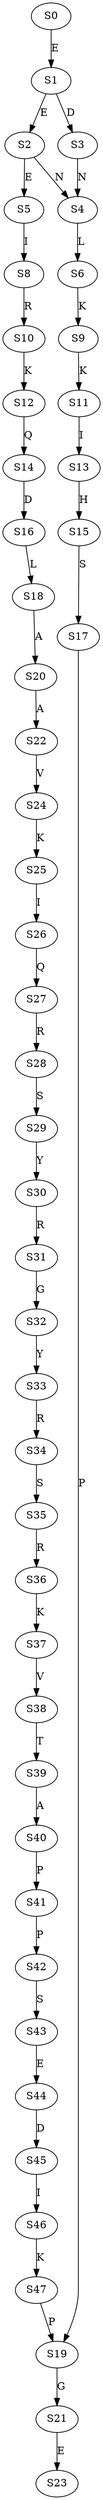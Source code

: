 strict digraph  {
	S0 -> S1 [ label = E ];
	S1 -> S2 [ label = E ];
	S1 -> S3 [ label = D ];
	S2 -> S4 [ label = N ];
	S2 -> S5 [ label = E ];
	S3 -> S4 [ label = N ];
	S4 -> S6 [ label = L ];
	S5 -> S8 [ label = I ];
	S6 -> S9 [ label = K ];
	S8 -> S10 [ label = R ];
	S9 -> S11 [ label = K ];
	S10 -> S12 [ label = K ];
	S11 -> S13 [ label = I ];
	S12 -> S14 [ label = Q ];
	S13 -> S15 [ label = H ];
	S14 -> S16 [ label = D ];
	S15 -> S17 [ label = S ];
	S16 -> S18 [ label = L ];
	S17 -> S19 [ label = P ];
	S18 -> S20 [ label = A ];
	S19 -> S21 [ label = G ];
	S20 -> S22 [ label = A ];
	S21 -> S23 [ label = E ];
	S22 -> S24 [ label = V ];
	S24 -> S25 [ label = K ];
	S25 -> S26 [ label = I ];
	S26 -> S27 [ label = Q ];
	S27 -> S28 [ label = R ];
	S28 -> S29 [ label = S ];
	S29 -> S30 [ label = Y ];
	S30 -> S31 [ label = R ];
	S31 -> S32 [ label = G ];
	S32 -> S33 [ label = Y ];
	S33 -> S34 [ label = R ];
	S34 -> S35 [ label = S ];
	S35 -> S36 [ label = R ];
	S36 -> S37 [ label = K ];
	S37 -> S38 [ label = V ];
	S38 -> S39 [ label = T ];
	S39 -> S40 [ label = A ];
	S40 -> S41 [ label = P ];
	S41 -> S42 [ label = P ];
	S42 -> S43 [ label = S ];
	S43 -> S44 [ label = E ];
	S44 -> S45 [ label = D ];
	S45 -> S46 [ label = I ];
	S46 -> S47 [ label = K ];
	S47 -> S19 [ label = P ];
}
